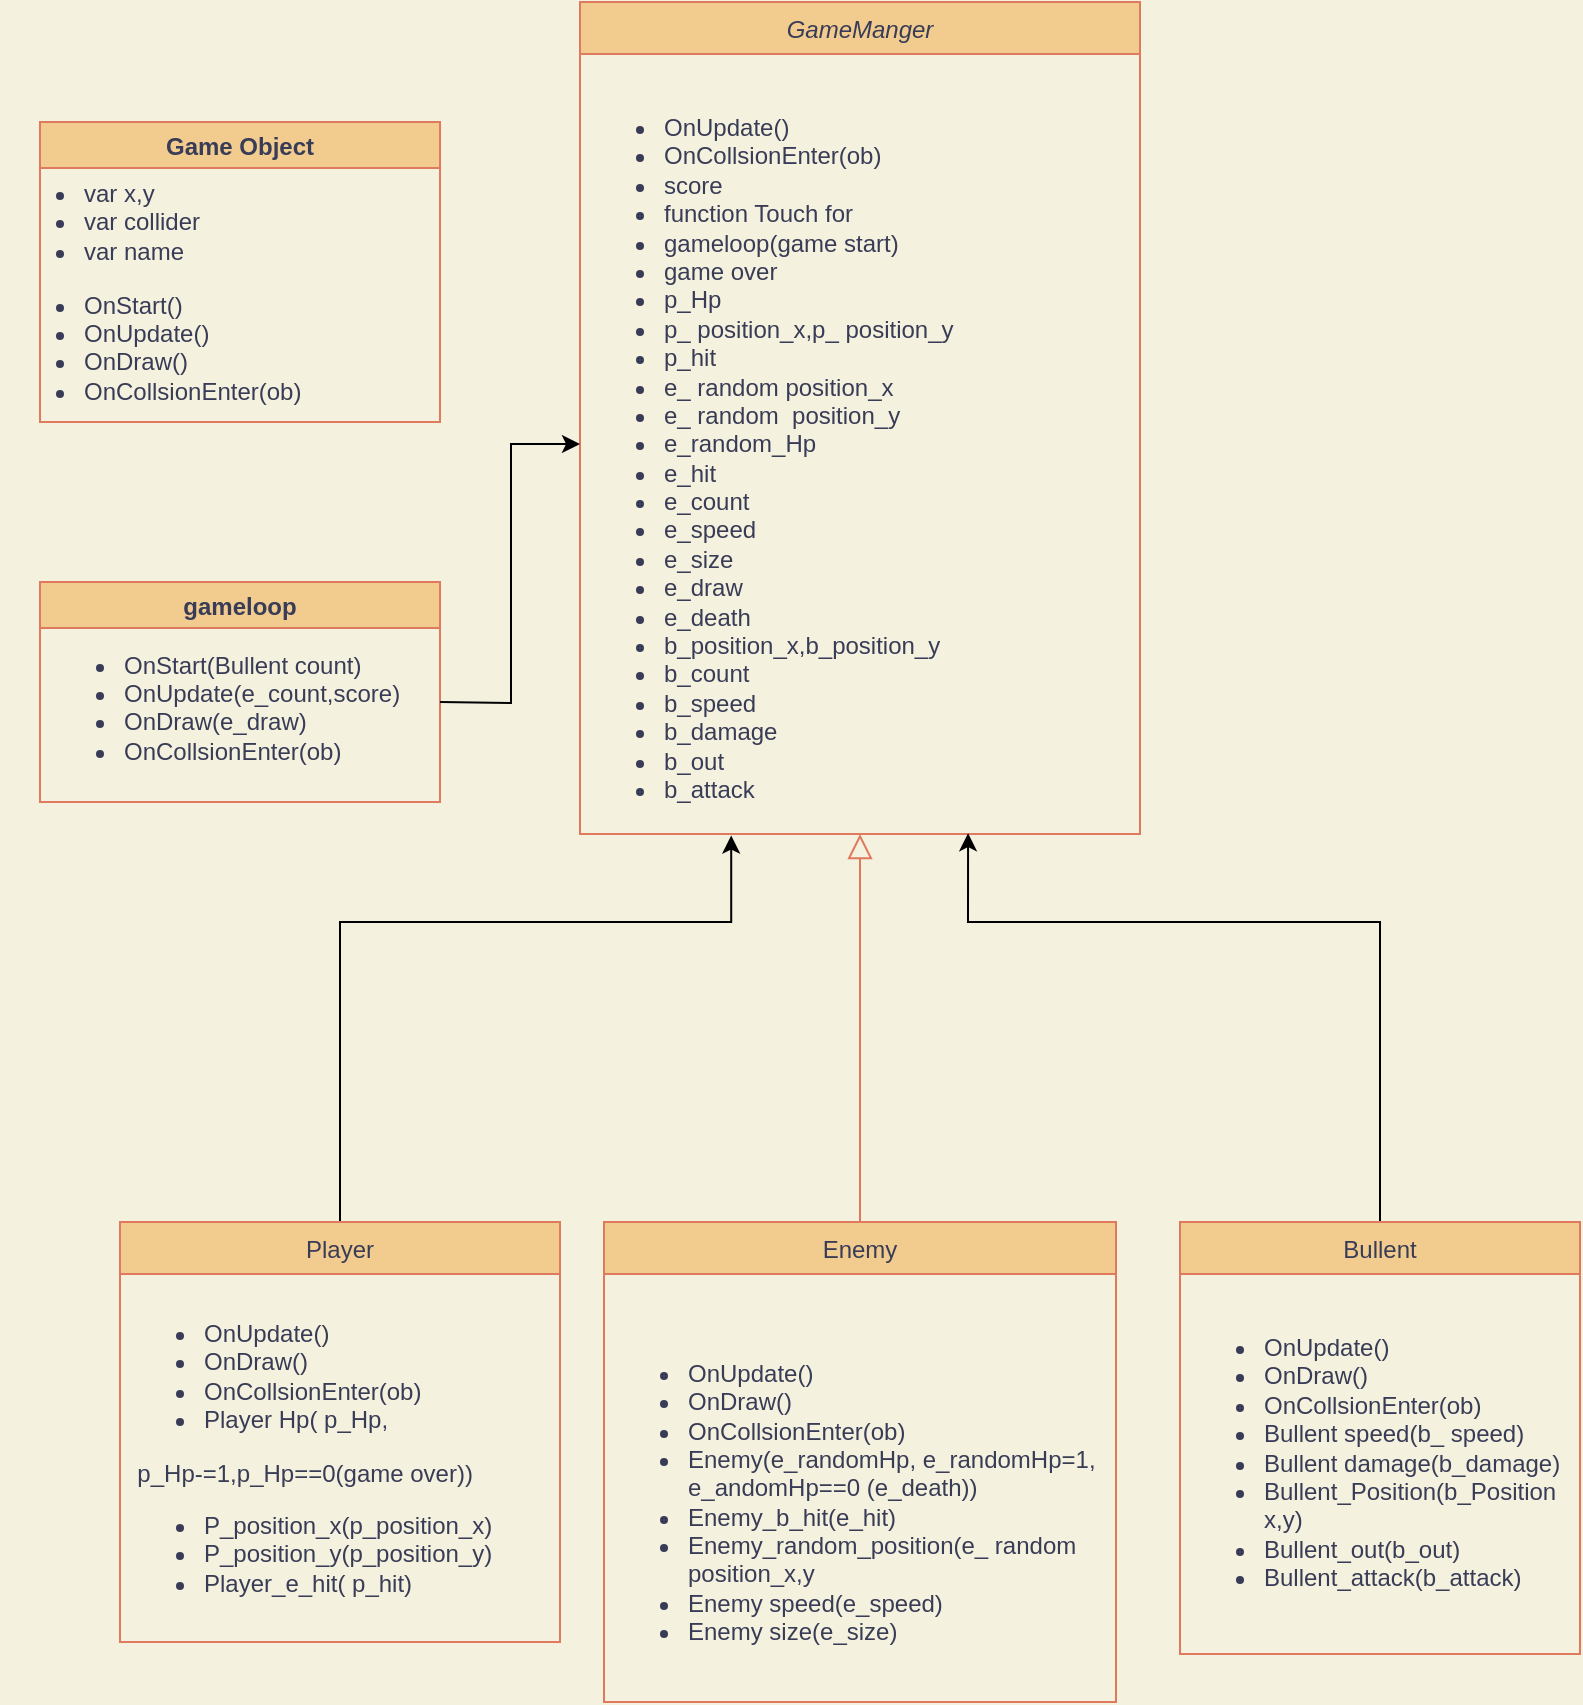 <mxfile version="18.1.2" type="device"><diagram id="C5RBs43oDa-KdzZeNtuy" name="Page-1"><mxGraphModel dx="1422" dy="762" grid="1" gridSize="10" guides="1" tooltips="1" connect="1" arrows="1" fold="1" page="1" pageScale="1" pageWidth="827" pageHeight="1169" background="#F4F1DE" math="0" shadow="0"><root><mxCell id="WIyWlLk6GJQsqaUBKTNV-0"/><mxCell id="WIyWlLk6GJQsqaUBKTNV-1" parent="WIyWlLk6GJQsqaUBKTNV-0"/><mxCell id="zkfFHV4jXpPFQw0GAbJ--0" value="GameManger" style="swimlane;fontStyle=2;align=center;verticalAlign=top;childLayout=stackLayout;horizontal=1;startSize=26;horizontalStack=0;resizeParent=1;resizeLast=0;collapsible=1;marginBottom=0;rounded=0;shadow=0;strokeWidth=1;fillColor=#F2CC8F;strokeColor=#E07A5F;fontColor=#393C56;" parent="WIyWlLk6GJQsqaUBKTNV-1" vertex="1"><mxGeometry x="290" y="10" width="280" height="416" as="geometry"><mxRectangle x="230" y="140" width="160" height="26" as="alternateBounds"/></mxGeometry></mxCell><mxCell id="A7xZsxl1-LYpaTyEbYpL-5" value="&lt;div&gt;&lt;br&gt;&lt;/div&gt;&lt;ul&gt;&lt;li&gt;OnUpdate()&lt;/li&gt;&lt;li&gt;OnCollsionEnter(ob)&lt;/li&gt;&lt;li&gt;score&lt;/li&gt;&lt;li&gt;function Touch for&lt;/li&gt;&lt;li&gt;gameloop(game start)&lt;/li&gt;&lt;li&gt;game over&lt;/li&gt;&lt;li&gt;p_Hp&lt;/li&gt;&lt;li&gt;p_&amp;nbsp;position_x,p_&amp;nbsp;position_y&lt;/li&gt;&lt;li&gt;p_hit&lt;/li&gt;&lt;li&gt;e_&amp;nbsp;random position_x&lt;/li&gt;&lt;li&gt;e_ random&amp;nbsp; position_y&lt;/li&gt;&lt;li&gt;e_random_Hp&lt;/li&gt;&lt;li&gt;e_hit&lt;/li&gt;&lt;li&gt;e_count&lt;/li&gt;&lt;li&gt;e_speed&lt;/li&gt;&lt;li&gt;e_size&lt;/li&gt;&lt;li&gt;e_draw&lt;/li&gt;&lt;li&gt;e_death&lt;/li&gt;&lt;li&gt;b_position_x,b_position_y&lt;/li&gt;&lt;li&gt;b_count&lt;/li&gt;&lt;li&gt;b_speed&lt;/li&gt;&lt;li&gt;b_damage&lt;/li&gt;&lt;li&gt;b_out&lt;/li&gt;&lt;li&gt;b_attack&lt;/li&gt;&lt;/ul&gt;" style="text;strokeColor=none;fillColor=none;html=1;whiteSpace=wrap;verticalAlign=middle;overflow=hidden;fontColor=#393C56;" parent="zkfFHV4jXpPFQw0GAbJ--0" vertex="1"><mxGeometry y="26" width="280" height="390" as="geometry"/></mxCell><mxCell id="Uh19QWziw9jquC7fKNht-1" style="edgeStyle=orthogonalEdgeStyle;rounded=0;orthogonalLoop=1;jettySize=auto;html=1;exitX=0.5;exitY=0;exitDx=0;exitDy=0;entryX=0.27;entryY=1.002;entryDx=0;entryDy=0;entryPerimeter=0;" parent="WIyWlLk6GJQsqaUBKTNV-1" source="zkfFHV4jXpPFQw0GAbJ--6" target="A7xZsxl1-LYpaTyEbYpL-5" edge="1"><mxGeometry relative="1" as="geometry"><mxPoint x="400" y="380" as="targetPoint"/><Array as="points"><mxPoint x="170" y="470"/><mxPoint x="366" y="470"/></Array></mxGeometry></mxCell><mxCell id="zkfFHV4jXpPFQw0GAbJ--6" value="Player" style="swimlane;fontStyle=0;align=center;verticalAlign=top;childLayout=stackLayout;horizontal=1;startSize=26;horizontalStack=0;resizeParent=1;resizeLast=0;collapsible=1;marginBottom=0;rounded=0;shadow=0;strokeWidth=1;fillColor=#F2CC8F;strokeColor=#E07A5F;fontColor=#393C56;" parent="WIyWlLk6GJQsqaUBKTNV-1" vertex="1"><mxGeometry x="60" y="620" width="220" height="210" as="geometry"><mxRectangle x="130" y="380" width="160" height="26" as="alternateBounds"/></mxGeometry></mxCell><mxCell id="A7xZsxl1-LYpaTyEbYpL-6" value="&lt;ul&gt;&lt;li&gt;OnUpdate()&lt;/li&gt;&lt;li&gt;OnDraw()&lt;/li&gt;&lt;li&gt;OnCollsionEnter(ob)&lt;/li&gt;&lt;li&gt;Player Hp( p_Hp,&lt;/li&gt;&lt;/ul&gt;&lt;span style=&quot;background-color: initial;&quot;&gt;&amp;nbsp;&amp;nbsp;&lt;/span&gt;p&lt;span style=&quot;background-color: initial;&quot;&gt;_Hp-=1,&lt;/span&gt;p&lt;span style=&quot;background-color: initial;&quot;&gt;_Hp==0(game over))&lt;br&gt;&lt;ul&gt;&lt;li&gt;P_position_x(p_position_x)&lt;/li&gt;&lt;li&gt;P_position_y(p_position_y)&lt;/li&gt;&lt;li&gt;Player_e_hit( p_hit)&lt;/li&gt;&lt;/ul&gt;&lt;/span&gt;" style="text;strokeColor=none;fillColor=none;html=1;whiteSpace=wrap;verticalAlign=middle;overflow=hidden;fontColor=#393C56;" parent="zkfFHV4jXpPFQw0GAbJ--6" vertex="1"><mxGeometry y="26" width="220" height="184" as="geometry"/></mxCell><mxCell id="zkfFHV4jXpPFQw0GAbJ--13" value="Enemy" style="swimlane;fontStyle=0;align=center;verticalAlign=top;childLayout=stackLayout;horizontal=1;startSize=26;horizontalStack=0;resizeParent=1;resizeLast=0;collapsible=1;marginBottom=0;rounded=0;shadow=0;strokeWidth=1;fillColor=#F2CC8F;strokeColor=#E07A5F;fontColor=#393C56;" parent="WIyWlLk6GJQsqaUBKTNV-1" vertex="1"><mxGeometry x="302" y="620" width="256" height="240" as="geometry"><mxRectangle x="340" y="380" width="170" height="26" as="alternateBounds"/></mxGeometry></mxCell><mxCell id="A7xZsxl1-LYpaTyEbYpL-7" value="&lt;div&gt;&lt;br&gt;&lt;/div&gt;&lt;ul&gt;&lt;li&gt;OnUpdate()&lt;/li&gt;&lt;li&gt;OnDraw()&lt;/li&gt;&lt;li&gt;OnCollsionEnter(ob)&lt;/li&gt;&lt;li&gt;Enemy(e_randomHp, e_randomHp=1, e_andomHp==0 (e_death))&lt;/li&gt;&lt;li&gt;Enemy_b_hit(e_hit)&lt;/li&gt;&lt;li&gt;Enemy_random_position(e_ random&amp;nbsp; position_x,y&lt;/li&gt;&lt;li&gt;Enemy speed(e_speed)&lt;/li&gt;&lt;li&gt;Enemy size(e_size)&lt;/li&gt;&lt;/ul&gt;" style="text;strokeColor=none;fillColor=none;html=1;whiteSpace=wrap;verticalAlign=middle;overflow=hidden;fontColor=#393C56;" parent="zkfFHV4jXpPFQw0GAbJ--13" vertex="1"><mxGeometry y="26" width="256" height="214" as="geometry"/></mxCell><mxCell id="zkfFHV4jXpPFQw0GAbJ--16" value="" style="endArrow=block;endSize=10;endFill=0;shadow=0;strokeWidth=1;rounded=0;edgeStyle=elbowEdgeStyle;elbow=vertical;labelBackgroundColor=#F4F1DE;strokeColor=#E07A5F;fontColor=#393C56;" parent="WIyWlLk6GJQsqaUBKTNV-1" source="zkfFHV4jXpPFQw0GAbJ--13" target="zkfFHV4jXpPFQw0GAbJ--0" edge="1"><mxGeometry width="160" relative="1" as="geometry"><mxPoint x="210" y="373" as="sourcePoint"/><mxPoint x="310" y="271" as="targetPoint"/><Array as="points"><mxPoint x="430" y="490"/><mxPoint x="465" y="550"/></Array></mxGeometry></mxCell><mxCell id="Uh19QWziw9jquC7fKNht-2" style="edgeStyle=orthogonalEdgeStyle;rounded=0;orthogonalLoop=1;jettySize=auto;html=1;exitX=0.5;exitY=0;exitDx=0;exitDy=0;entryX=0.693;entryY=0.999;entryDx=0;entryDy=0;entryPerimeter=0;" parent="WIyWlLk6GJQsqaUBKTNV-1" source="zkfFHV4jXpPFQw0GAbJ--17" target="A7xZsxl1-LYpaTyEbYpL-5" edge="1"><mxGeometry relative="1" as="geometry"><mxPoint x="520" y="380" as="targetPoint"/><Array as="points"><mxPoint x="690" y="470"/><mxPoint x="484" y="470"/></Array></mxGeometry></mxCell><mxCell id="zkfFHV4jXpPFQw0GAbJ--17" value="Bullent" style="swimlane;fontStyle=0;align=center;verticalAlign=top;childLayout=stackLayout;horizontal=1;startSize=26;horizontalStack=0;resizeParent=1;resizeLast=0;collapsible=1;marginBottom=0;rounded=0;shadow=0;strokeWidth=1;fillColor=#F2CC8F;strokeColor=#E07A5F;fontColor=#393C56;" parent="WIyWlLk6GJQsqaUBKTNV-1" vertex="1"><mxGeometry x="590" y="620" width="200" height="216" as="geometry"><mxRectangle x="550" y="140" width="160" height="26" as="alternateBounds"/></mxGeometry></mxCell><mxCell id="A7xZsxl1-LYpaTyEbYpL-8" value="&lt;div&gt;&lt;br&gt;&lt;/div&gt;&lt;ul&gt;&lt;li&gt;OnUpdate()&lt;/li&gt;&lt;li&gt;OnDraw()&lt;/li&gt;&lt;li&gt;&lt;font style=&quot;vertical-align: inherit;&quot;&gt;&lt;font style=&quot;vertical-align: inherit;&quot;&gt;OnCollsionEnter(ob)&lt;/font&gt;&lt;/font&gt;&lt;/li&gt;&lt;li&gt;&lt;span style=&quot;background-color: initial;&quot;&gt;Bullent speed(b_ speed)&lt;/span&gt;&lt;br&gt;&lt;/li&gt;&lt;li&gt;Bullent damage(b_damage)&lt;/li&gt;&lt;li&gt;Bullent_Position(b_Position x,y)&lt;/li&gt;&lt;li&gt;Bullent_out(b_out)&lt;/li&gt;&lt;li&gt;Bullent_attack(b_attack)&lt;/li&gt;&lt;/ul&gt;" style="text;strokeColor=none;fillColor=none;html=1;whiteSpace=wrap;verticalAlign=middle;overflow=hidden;fontColor=#393C56;align=left;" parent="zkfFHV4jXpPFQw0GAbJ--17" vertex="1"><mxGeometry y="26" width="200" height="174" as="geometry"/></mxCell><mxCell id="A7xZsxl1-LYpaTyEbYpL-0" value="Game Object" style="swimlane;fillColor=#F2CC8F;strokeColor=#E07A5F;fontColor=#393C56;" parent="WIyWlLk6GJQsqaUBKTNV-1" vertex="1"><mxGeometry x="20" y="70" width="200" height="150" as="geometry"/></mxCell><mxCell id="A7xZsxl1-LYpaTyEbYpL-3" value="&lt;ul&gt;&lt;li&gt;var x,y&lt;/li&gt;&lt;li&gt;var collider&lt;/li&gt;&lt;li&gt;var name&lt;/li&gt;&lt;/ul&gt;" style="text;strokeColor=none;fillColor=none;html=1;whiteSpace=wrap;verticalAlign=middle;overflow=hidden;fontColor=#393C56;" parent="A7xZsxl1-LYpaTyEbYpL-0" vertex="1"><mxGeometry x="-20" y="10" width="110" height="80" as="geometry"/></mxCell><mxCell id="A7xZsxl1-LYpaTyEbYpL-4" value="&lt;ul&gt;&lt;li&gt;OnStart()&lt;/li&gt;&lt;li&gt;OnUpdate()&lt;/li&gt;&lt;li&gt;OnDraw()&lt;/li&gt;&lt;li&gt;OnCollsionEnter(ob)&lt;/li&gt;&lt;/ul&gt;" style="text;strokeColor=none;fillColor=none;html=1;whiteSpace=wrap;verticalAlign=middle;overflow=hidden;fontColor=#393C56;" parent="A7xZsxl1-LYpaTyEbYpL-0" vertex="1"><mxGeometry x="-20" y="70" width="210" height="80" as="geometry"/></mxCell><mxCell id="myVEyIF7jvDzna3ikqZV-3" value="gameloop" style="swimlane;fillColor=#F2CC8F;strokeColor=#E07A5F;fontColor=#393C56;" vertex="1" parent="WIyWlLk6GJQsqaUBKTNV-1"><mxGeometry x="20" y="300" width="200" height="110" as="geometry"/></mxCell><mxCell id="myVEyIF7jvDzna3ikqZV-5" value="&lt;ul&gt;&lt;li&gt;OnStart(Bullent count)&lt;/li&gt;&lt;li&gt;OnUpdate(e_count,score)&lt;/li&gt;&lt;li&gt;OnDraw(e_draw)&lt;/li&gt;&lt;li&gt;OnCollsionEnter(ob)&lt;/li&gt;&lt;/ul&gt;" style="text;strokeColor=none;fillColor=none;html=1;whiteSpace=wrap;verticalAlign=middle;overflow=hidden;fontColor=#393C56;" vertex="1" parent="myVEyIF7jvDzna3ikqZV-3"><mxGeometry y="20" width="210" height="80" as="geometry"/></mxCell><mxCell id="myVEyIF7jvDzna3ikqZV-6" value="" style="edgeStyle=orthogonalEdgeStyle;rounded=0;orthogonalLoop=1;jettySize=auto;html=1;" edge="1" parent="WIyWlLk6GJQsqaUBKTNV-1" target="A7xZsxl1-LYpaTyEbYpL-5"><mxGeometry relative="1" as="geometry"><mxPoint x="220" y="360" as="sourcePoint"/></mxGeometry></mxCell></root></mxGraphModel></diagram></mxfile>